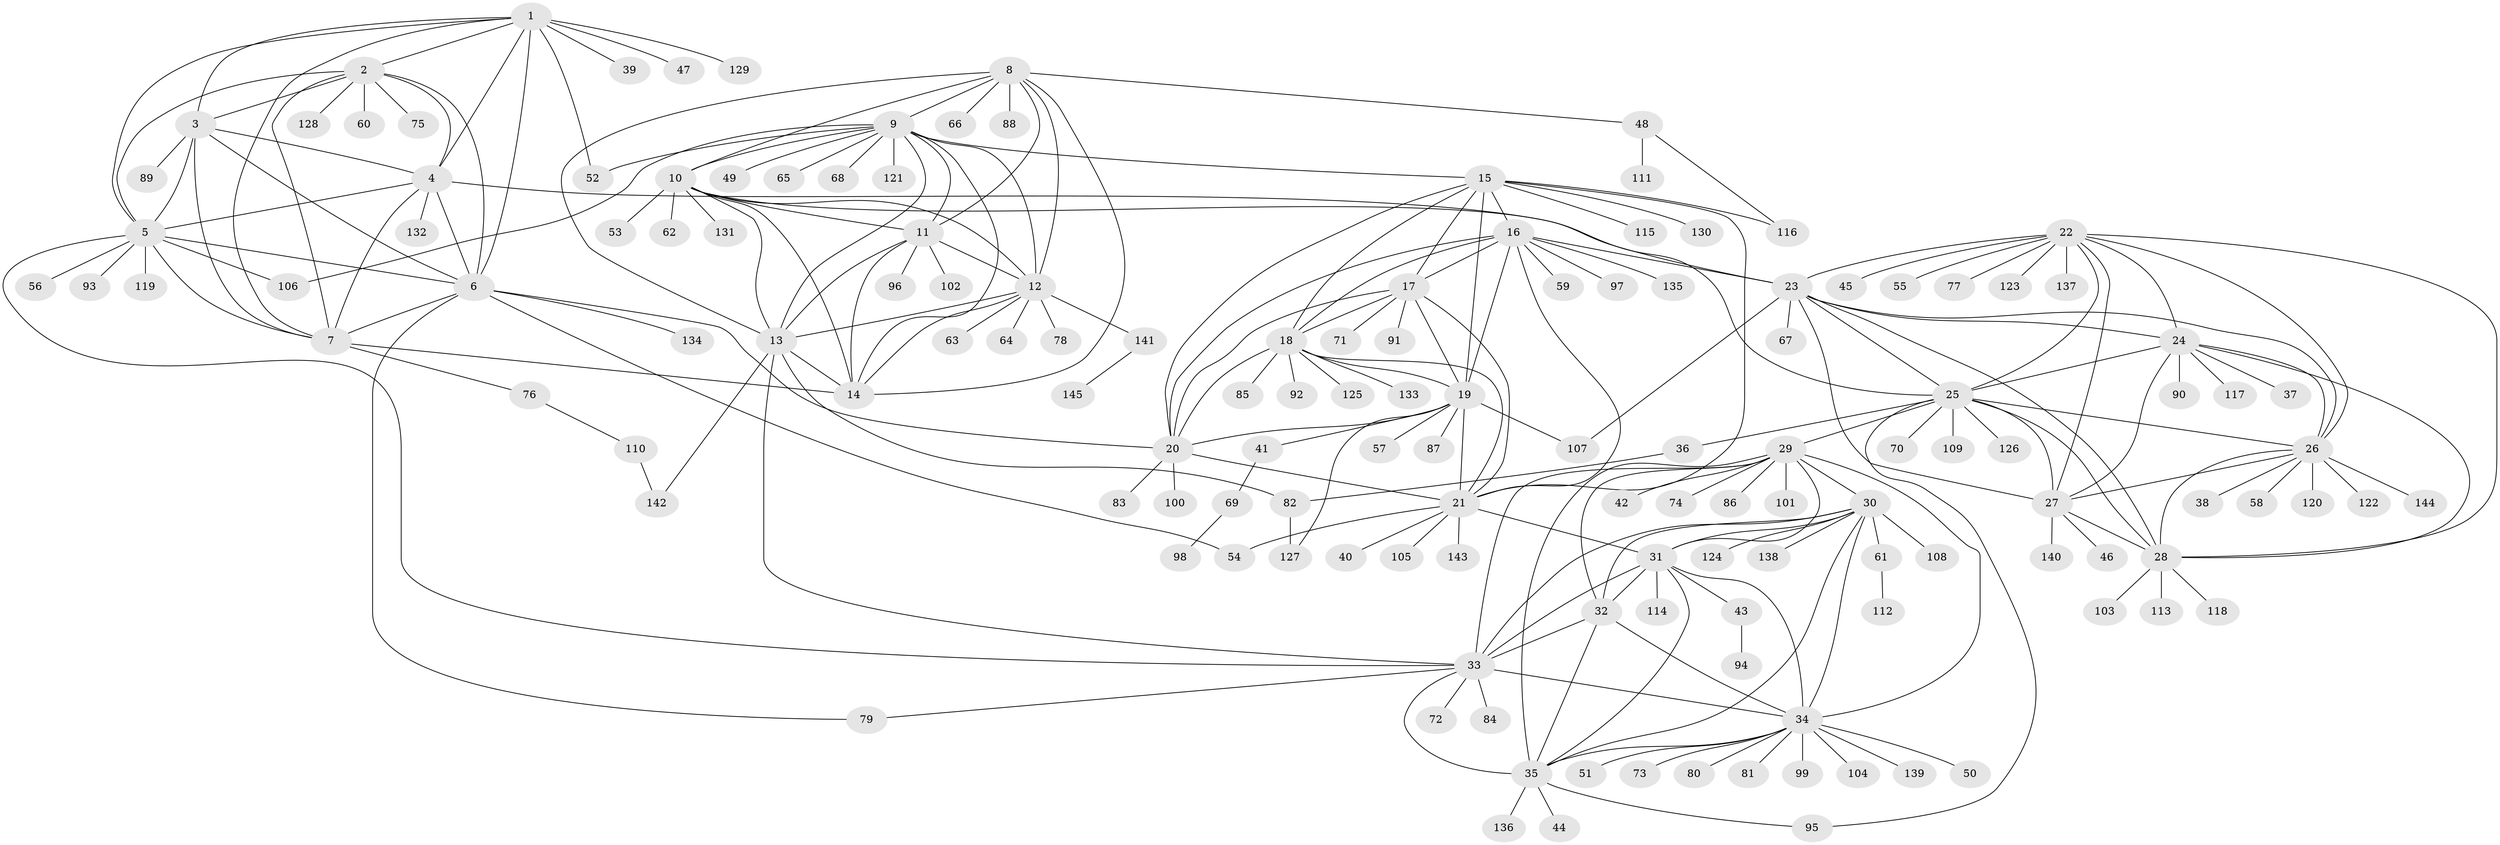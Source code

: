 // Generated by graph-tools (version 1.1) at 2025/37/03/09/25 02:37:22]
// undirected, 145 vertices, 235 edges
graph export_dot {
graph [start="1"]
  node [color=gray90,style=filled];
  1;
  2;
  3;
  4;
  5;
  6;
  7;
  8;
  9;
  10;
  11;
  12;
  13;
  14;
  15;
  16;
  17;
  18;
  19;
  20;
  21;
  22;
  23;
  24;
  25;
  26;
  27;
  28;
  29;
  30;
  31;
  32;
  33;
  34;
  35;
  36;
  37;
  38;
  39;
  40;
  41;
  42;
  43;
  44;
  45;
  46;
  47;
  48;
  49;
  50;
  51;
  52;
  53;
  54;
  55;
  56;
  57;
  58;
  59;
  60;
  61;
  62;
  63;
  64;
  65;
  66;
  67;
  68;
  69;
  70;
  71;
  72;
  73;
  74;
  75;
  76;
  77;
  78;
  79;
  80;
  81;
  82;
  83;
  84;
  85;
  86;
  87;
  88;
  89;
  90;
  91;
  92;
  93;
  94;
  95;
  96;
  97;
  98;
  99;
  100;
  101;
  102;
  103;
  104;
  105;
  106;
  107;
  108;
  109;
  110;
  111;
  112;
  113;
  114;
  115;
  116;
  117;
  118;
  119;
  120;
  121;
  122;
  123;
  124;
  125;
  126;
  127;
  128;
  129;
  130;
  131;
  132;
  133;
  134;
  135;
  136;
  137;
  138;
  139;
  140;
  141;
  142;
  143;
  144;
  145;
  1 -- 2;
  1 -- 3;
  1 -- 4;
  1 -- 5;
  1 -- 6;
  1 -- 7;
  1 -- 39;
  1 -- 47;
  1 -- 52;
  1 -- 129;
  2 -- 3;
  2 -- 4;
  2 -- 5;
  2 -- 6;
  2 -- 7;
  2 -- 60;
  2 -- 75;
  2 -- 128;
  3 -- 4;
  3 -- 5;
  3 -- 6;
  3 -- 7;
  3 -- 89;
  4 -- 5;
  4 -- 6;
  4 -- 7;
  4 -- 23;
  4 -- 132;
  5 -- 6;
  5 -- 7;
  5 -- 33;
  5 -- 56;
  5 -- 93;
  5 -- 106;
  5 -- 119;
  6 -- 7;
  6 -- 20;
  6 -- 54;
  6 -- 79;
  6 -- 134;
  7 -- 14;
  7 -- 76;
  8 -- 9;
  8 -- 10;
  8 -- 11;
  8 -- 12;
  8 -- 13;
  8 -- 14;
  8 -- 48;
  8 -- 66;
  8 -- 88;
  9 -- 10;
  9 -- 11;
  9 -- 12;
  9 -- 13;
  9 -- 14;
  9 -- 15;
  9 -- 49;
  9 -- 52;
  9 -- 65;
  9 -- 68;
  9 -- 106;
  9 -- 121;
  10 -- 11;
  10 -- 12;
  10 -- 13;
  10 -- 14;
  10 -- 25;
  10 -- 53;
  10 -- 62;
  10 -- 131;
  11 -- 12;
  11 -- 13;
  11 -- 14;
  11 -- 96;
  11 -- 102;
  12 -- 13;
  12 -- 14;
  12 -- 63;
  12 -- 64;
  12 -- 78;
  12 -- 141;
  13 -- 14;
  13 -- 33;
  13 -- 82;
  13 -- 142;
  15 -- 16;
  15 -- 17;
  15 -- 18;
  15 -- 19;
  15 -- 20;
  15 -- 21;
  15 -- 115;
  15 -- 116;
  15 -- 130;
  16 -- 17;
  16 -- 18;
  16 -- 19;
  16 -- 20;
  16 -- 21;
  16 -- 23;
  16 -- 59;
  16 -- 97;
  16 -- 135;
  17 -- 18;
  17 -- 19;
  17 -- 20;
  17 -- 21;
  17 -- 71;
  17 -- 91;
  18 -- 19;
  18 -- 20;
  18 -- 21;
  18 -- 85;
  18 -- 92;
  18 -- 125;
  18 -- 133;
  19 -- 20;
  19 -- 21;
  19 -- 41;
  19 -- 57;
  19 -- 87;
  19 -- 107;
  19 -- 127;
  20 -- 21;
  20 -- 83;
  20 -- 100;
  21 -- 31;
  21 -- 40;
  21 -- 54;
  21 -- 105;
  21 -- 143;
  22 -- 23;
  22 -- 24;
  22 -- 25;
  22 -- 26;
  22 -- 27;
  22 -- 28;
  22 -- 45;
  22 -- 55;
  22 -- 77;
  22 -- 123;
  22 -- 137;
  23 -- 24;
  23 -- 25;
  23 -- 26;
  23 -- 27;
  23 -- 28;
  23 -- 67;
  23 -- 107;
  24 -- 25;
  24 -- 26;
  24 -- 27;
  24 -- 28;
  24 -- 37;
  24 -- 90;
  24 -- 117;
  25 -- 26;
  25 -- 27;
  25 -- 28;
  25 -- 29;
  25 -- 36;
  25 -- 70;
  25 -- 95;
  25 -- 109;
  25 -- 126;
  26 -- 27;
  26 -- 28;
  26 -- 38;
  26 -- 58;
  26 -- 120;
  26 -- 122;
  26 -- 144;
  27 -- 28;
  27 -- 46;
  27 -- 140;
  28 -- 103;
  28 -- 113;
  28 -- 118;
  29 -- 30;
  29 -- 31;
  29 -- 32;
  29 -- 33;
  29 -- 34;
  29 -- 35;
  29 -- 42;
  29 -- 74;
  29 -- 86;
  29 -- 101;
  30 -- 31;
  30 -- 32;
  30 -- 33;
  30 -- 34;
  30 -- 35;
  30 -- 61;
  30 -- 108;
  30 -- 124;
  30 -- 138;
  31 -- 32;
  31 -- 33;
  31 -- 34;
  31 -- 35;
  31 -- 43;
  31 -- 114;
  32 -- 33;
  32 -- 34;
  32 -- 35;
  33 -- 34;
  33 -- 35;
  33 -- 72;
  33 -- 79;
  33 -- 84;
  34 -- 35;
  34 -- 50;
  34 -- 51;
  34 -- 73;
  34 -- 80;
  34 -- 81;
  34 -- 99;
  34 -- 104;
  34 -- 139;
  35 -- 44;
  35 -- 95;
  35 -- 136;
  36 -- 82;
  41 -- 69;
  43 -- 94;
  48 -- 111;
  48 -- 116;
  61 -- 112;
  69 -- 98;
  76 -- 110;
  82 -- 127;
  110 -- 142;
  141 -- 145;
}
